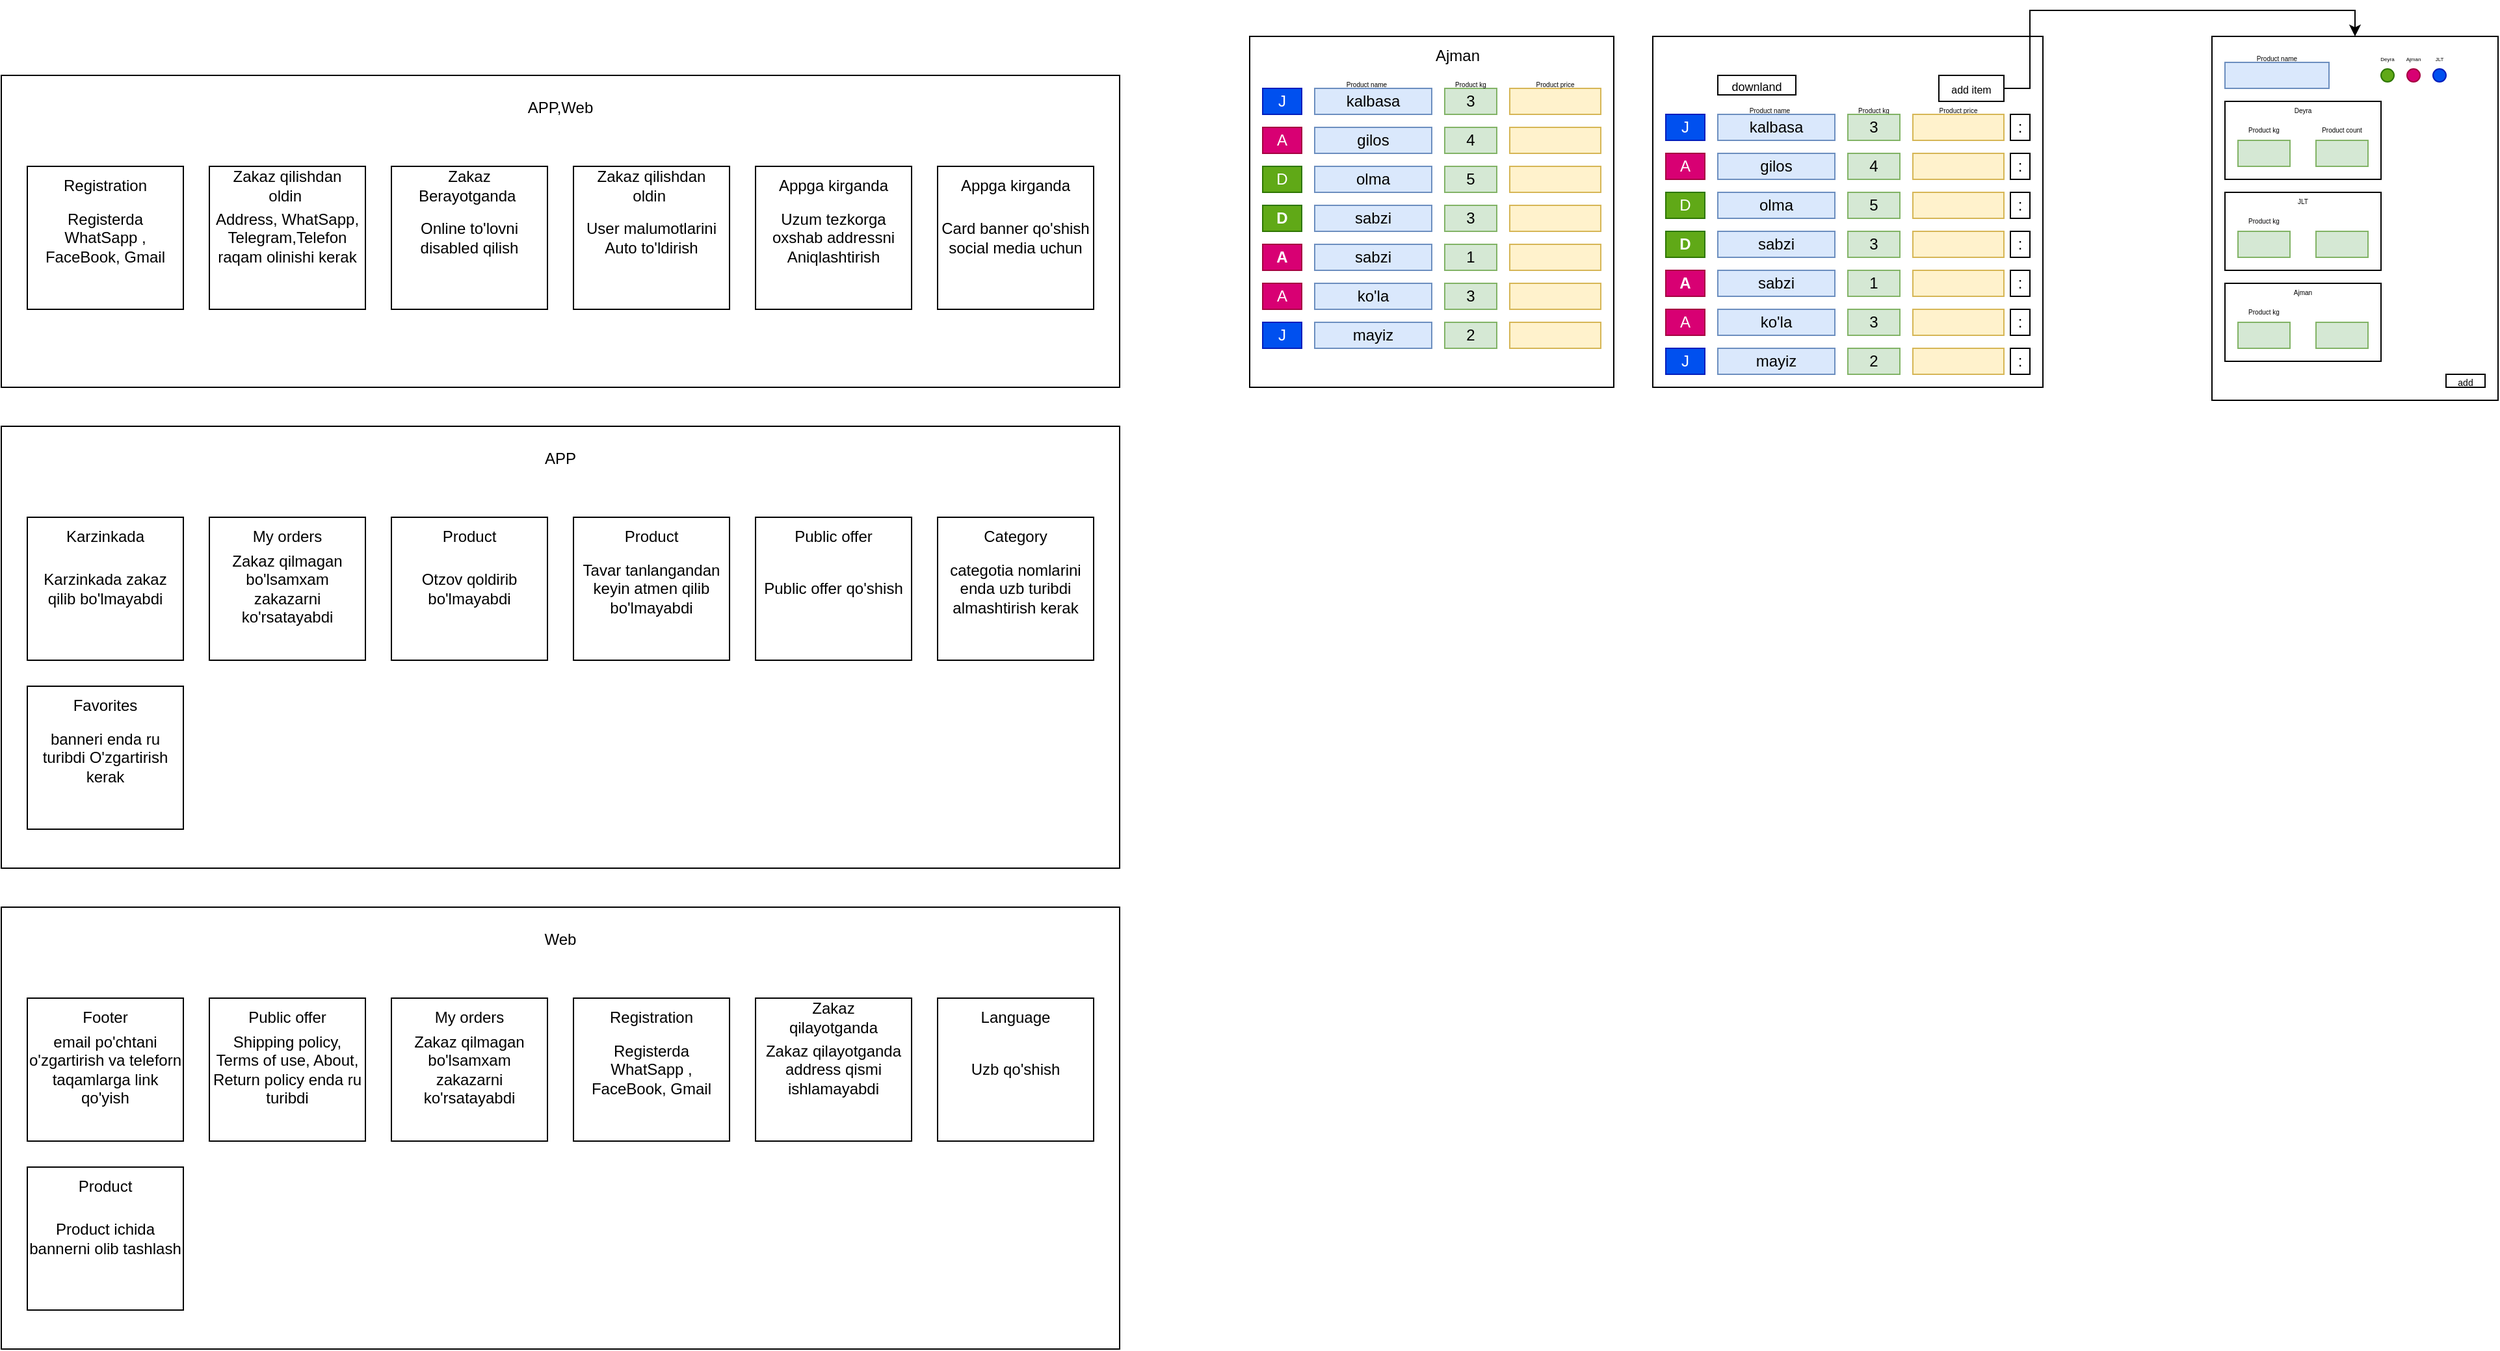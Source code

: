 <mxfile version="26.0.2">
  <diagram name="Page-1" id="q3jjGNPkTlvUBoBiNHRm">
    <mxGraphModel dx="989" dy="1580" grid="1" gridSize="10" guides="1" tooltips="1" connect="1" arrows="1" fold="1" page="1" pageScale="1" pageWidth="850" pageHeight="1100" math="0" shadow="0">
      <root>
        <mxCell id="0" />
        <mxCell id="1" parent="0" />
        <mxCell id="bvQdWVOo1JS8h1f4SdfU-1" value="" style="rounded=0;whiteSpace=wrap;html=1;" parent="1" vertex="1">
          <mxGeometry x="40" y="40" width="860" height="240" as="geometry" />
        </mxCell>
        <mxCell id="bvQdWVOo1JS8h1f4SdfU-2" value="APP,Web" style="text;html=1;align=center;verticalAlign=middle;whiteSpace=wrap;rounded=0;strokeWidth=1;" parent="1" vertex="1">
          <mxGeometry x="440" y="50" width="60" height="30" as="geometry" />
        </mxCell>
        <mxCell id="bvQdWVOo1JS8h1f4SdfU-4" value="Registerda WhatSapp&amp;nbsp;, FaceBook, Gmail" style="rounded=0;whiteSpace=wrap;html=1;" parent="1" vertex="1">
          <mxGeometry x="60" y="110" width="120" height="110" as="geometry" />
        </mxCell>
        <mxCell id="bvQdWVOo1JS8h1f4SdfU-5" value="Registration" style="text;html=1;align=center;verticalAlign=middle;whiteSpace=wrap;rounded=0;" parent="1" vertex="1">
          <mxGeometry x="80" y="110" width="80" height="30" as="geometry" />
        </mxCell>
        <mxCell id="bvQdWVOo1JS8h1f4SdfU-6" value="Address, WhatSapp, Telegram,Telefon raqam olinishi kerak" style="rounded=0;whiteSpace=wrap;html=1;" parent="1" vertex="1">
          <mxGeometry x="200" y="110" width="120" height="110" as="geometry" />
        </mxCell>
        <mxCell id="bvQdWVOo1JS8h1f4SdfU-7" value="Zakaz qilishdan oldin&amp;nbsp;" style="text;html=1;align=center;verticalAlign=middle;whiteSpace=wrap;rounded=0;" parent="1" vertex="1">
          <mxGeometry x="215" y="110" width="90" height="30" as="geometry" />
        </mxCell>
        <mxCell id="bvQdWVOo1JS8h1f4SdfU-8" value="Online to&#39;lovni disabled qilish" style="rounded=0;whiteSpace=wrap;html=1;" parent="1" vertex="1">
          <mxGeometry x="340" y="110" width="120" height="110" as="geometry" />
        </mxCell>
        <mxCell id="bvQdWVOo1JS8h1f4SdfU-9" value="Zakaz Berayotganda&amp;nbsp;" style="text;html=1;align=center;verticalAlign=middle;whiteSpace=wrap;rounded=0;" parent="1" vertex="1">
          <mxGeometry x="360" y="110" width="80" height="30" as="geometry" />
        </mxCell>
        <mxCell id="bvQdWVOo1JS8h1f4SdfU-10" value="User malumotlarini Auto to&#39;ldirish" style="rounded=0;whiteSpace=wrap;html=1;" parent="1" vertex="1">
          <mxGeometry x="480" y="110" width="120" height="110" as="geometry" />
        </mxCell>
        <mxCell id="bvQdWVOo1JS8h1f4SdfU-11" value="Zakaz qilishdan oldin&amp;nbsp;" style="text;html=1;align=center;verticalAlign=middle;whiteSpace=wrap;rounded=0;" parent="1" vertex="1">
          <mxGeometry x="495" y="110" width="90" height="30" as="geometry" />
        </mxCell>
        <mxCell id="bvQdWVOo1JS8h1f4SdfU-12" value="Uzum tezkorga oxshab addressni Aniqlashtirish" style="rounded=0;whiteSpace=wrap;html=1;" parent="1" vertex="1">
          <mxGeometry x="620" y="110" width="120" height="110" as="geometry" />
        </mxCell>
        <mxCell id="bvQdWVOo1JS8h1f4SdfU-13" value="Appga kirganda" style="text;html=1;align=center;verticalAlign=middle;whiteSpace=wrap;rounded=0;" parent="1" vertex="1">
          <mxGeometry x="635" y="110" width="90" height="30" as="geometry" />
        </mxCell>
        <mxCell id="bvQdWVOo1JS8h1f4SdfU-14" value="Card banner qo&#39;shish social media uchun" style="rounded=0;whiteSpace=wrap;html=1;" parent="1" vertex="1">
          <mxGeometry x="760" y="110" width="120" height="110" as="geometry" />
        </mxCell>
        <mxCell id="bvQdWVOo1JS8h1f4SdfU-15" value="Appga kirganda" style="text;html=1;align=center;verticalAlign=middle;whiteSpace=wrap;rounded=0;" parent="1" vertex="1">
          <mxGeometry x="775" y="110" width="90" height="30" as="geometry" />
        </mxCell>
        <mxCell id="bvQdWVOo1JS8h1f4SdfU-17" value="" style="rounded=0;whiteSpace=wrap;html=1;" parent="1" vertex="1">
          <mxGeometry x="40" y="310" width="860" height="340" as="geometry" />
        </mxCell>
        <mxCell id="bvQdWVOo1JS8h1f4SdfU-18" value="APP" style="text;html=1;align=center;verticalAlign=middle;whiteSpace=wrap;rounded=0;strokeWidth=1;" parent="1" vertex="1">
          <mxGeometry x="440" y="320" width="60" height="30" as="geometry" />
        </mxCell>
        <mxCell id="bvQdWVOo1JS8h1f4SdfU-19" value="Karzinkada zakaz qilib bo&#39;lmayabdi" style="rounded=0;whiteSpace=wrap;html=1;" parent="1" vertex="1">
          <mxGeometry x="60" y="380" width="120" height="110" as="geometry" />
        </mxCell>
        <mxCell id="bvQdWVOo1JS8h1f4SdfU-20" value="Karzinkada" style="text;html=1;align=center;verticalAlign=middle;whiteSpace=wrap;rounded=0;" parent="1" vertex="1">
          <mxGeometry x="80" y="380" width="80" height="30" as="geometry" />
        </mxCell>
        <mxCell id="bvQdWVOo1JS8h1f4SdfU-21" value="Zakaz qilmagan bo&#39;lsamxam zakazarni ko&#39;rsatayabdi" style="rounded=0;whiteSpace=wrap;html=1;" parent="1" vertex="1">
          <mxGeometry x="200" y="380" width="120" height="110" as="geometry" />
        </mxCell>
        <mxCell id="bvQdWVOo1JS8h1f4SdfU-22" value="My orders" style="text;html=1;align=center;verticalAlign=middle;whiteSpace=wrap;rounded=0;" parent="1" vertex="1">
          <mxGeometry x="215" y="380" width="90" height="30" as="geometry" />
        </mxCell>
        <mxCell id="bvQdWVOo1JS8h1f4SdfU-23" value="Otzov qoldirib bo&#39;lmayabdi" style="rounded=0;whiteSpace=wrap;html=1;" parent="1" vertex="1">
          <mxGeometry x="340" y="380" width="120" height="110" as="geometry" />
        </mxCell>
        <mxCell id="bvQdWVOo1JS8h1f4SdfU-24" value="Product" style="text;html=1;align=center;verticalAlign=middle;whiteSpace=wrap;rounded=0;" parent="1" vertex="1">
          <mxGeometry x="360" y="380" width="80" height="30" as="geometry" />
        </mxCell>
        <mxCell id="bvQdWVOo1JS8h1f4SdfU-25" value="Tavar tanlangandan keyin atmen qilib bo&#39;lmayabdi" style="rounded=0;whiteSpace=wrap;html=1;" parent="1" vertex="1">
          <mxGeometry x="480" y="380" width="120" height="110" as="geometry" />
        </mxCell>
        <mxCell id="bvQdWVOo1JS8h1f4SdfU-26" value="Product" style="text;html=1;align=center;verticalAlign=middle;whiteSpace=wrap;rounded=0;" parent="1" vertex="1">
          <mxGeometry x="495" y="380" width="90" height="30" as="geometry" />
        </mxCell>
        <mxCell id="bvQdWVOo1JS8h1f4SdfU-27" value="Public offer qo&#39;shish" style="rounded=0;whiteSpace=wrap;html=1;" parent="1" vertex="1">
          <mxGeometry x="620" y="380" width="120" height="110" as="geometry" />
        </mxCell>
        <mxCell id="bvQdWVOo1JS8h1f4SdfU-28" value="Public offer" style="text;html=1;align=center;verticalAlign=middle;whiteSpace=wrap;rounded=0;" parent="1" vertex="1">
          <mxGeometry x="635" y="380" width="90" height="30" as="geometry" />
        </mxCell>
        <mxCell id="bvQdWVOo1JS8h1f4SdfU-29" value="categotia nomlarini enda uzb turibdi almashtirish kerak" style="rounded=0;whiteSpace=wrap;html=1;" parent="1" vertex="1">
          <mxGeometry x="760" y="380" width="120" height="110" as="geometry" />
        </mxCell>
        <mxCell id="bvQdWVOo1JS8h1f4SdfU-30" value="Category" style="text;html=1;align=center;verticalAlign=middle;whiteSpace=wrap;rounded=0;" parent="1" vertex="1">
          <mxGeometry x="775" y="380" width="90" height="30" as="geometry" />
        </mxCell>
        <mxCell id="bvQdWVOo1JS8h1f4SdfU-31" value="banneri enda ru turibdi O&#39;zgartirish kerak" style="rounded=0;whiteSpace=wrap;html=1;" parent="1" vertex="1">
          <mxGeometry x="60" y="510" width="120" height="110" as="geometry" />
        </mxCell>
        <mxCell id="bvQdWVOo1JS8h1f4SdfU-32" value="Favorites" style="text;html=1;align=center;verticalAlign=middle;whiteSpace=wrap;rounded=0;" parent="1" vertex="1">
          <mxGeometry x="80" y="510" width="80" height="30" as="geometry" />
        </mxCell>
        <mxCell id="bvQdWVOo1JS8h1f4SdfU-33" value="" style="rounded=0;whiteSpace=wrap;html=1;" parent="1" vertex="1">
          <mxGeometry x="40" y="680" width="860" height="340" as="geometry" />
        </mxCell>
        <mxCell id="bvQdWVOo1JS8h1f4SdfU-34" value="Web" style="text;html=1;align=center;verticalAlign=middle;whiteSpace=wrap;rounded=0;strokeWidth=1;" parent="1" vertex="1">
          <mxGeometry x="440" y="690" width="60" height="30" as="geometry" />
        </mxCell>
        <mxCell id="bvQdWVOo1JS8h1f4SdfU-35" value="email po&#39;chtani o&#39;zgartirish va teleforn taqamlarga link qo&#39;yish" style="rounded=0;whiteSpace=wrap;html=1;" parent="1" vertex="1">
          <mxGeometry x="60" y="750" width="120" height="110" as="geometry" />
        </mxCell>
        <mxCell id="bvQdWVOo1JS8h1f4SdfU-36" value="Footer" style="text;html=1;align=center;verticalAlign=middle;whiteSpace=wrap;rounded=0;" parent="1" vertex="1">
          <mxGeometry x="80" y="750" width="80" height="30" as="geometry" />
        </mxCell>
        <mxCell id="bvQdWVOo1JS8h1f4SdfU-37" value="Shipping policy, Terms of use, About, Return policy enda ru turibdi" style="rounded=0;whiteSpace=wrap;html=1;" parent="1" vertex="1">
          <mxGeometry x="200" y="750" width="120" height="110" as="geometry" />
        </mxCell>
        <mxCell id="bvQdWVOo1JS8h1f4SdfU-38" value="Public offer" style="text;html=1;align=center;verticalAlign=middle;whiteSpace=wrap;rounded=0;" parent="1" vertex="1">
          <mxGeometry x="215" y="750" width="90" height="30" as="geometry" />
        </mxCell>
        <mxCell id="bvQdWVOo1JS8h1f4SdfU-41" value="Registerda WhatSapp&amp;nbsp;, FaceBook, Gmail" style="rounded=0;whiteSpace=wrap;html=1;" parent="1" vertex="1">
          <mxGeometry x="480" y="750" width="120" height="110" as="geometry" />
        </mxCell>
        <mxCell id="bvQdWVOo1JS8h1f4SdfU-42" value="&amp;nbsp;" style="text;html=1;align=center;verticalAlign=middle;whiteSpace=wrap;rounded=0;" parent="1" vertex="1">
          <mxGeometry x="495" y="750" width="90" height="30" as="geometry" />
        </mxCell>
        <mxCell id="bvQdWVOo1JS8h1f4SdfU-43" value="Zakaz qilayotganda address qismi ishlamayabdi" style="rounded=0;whiteSpace=wrap;html=1;" parent="1" vertex="1">
          <mxGeometry x="620" y="750" width="120" height="110" as="geometry" />
        </mxCell>
        <mxCell id="bvQdWVOo1JS8h1f4SdfU-44" value="Zakaz qilayotganda" style="text;html=1;align=center;verticalAlign=middle;whiteSpace=wrap;rounded=0;" parent="1" vertex="1">
          <mxGeometry x="635" y="750" width="90" height="30" as="geometry" />
        </mxCell>
        <mxCell id="bvQdWVOo1JS8h1f4SdfU-51" value="Zakaz qilmagan bo&#39;lsamxam zakazarni ko&#39;rsatayabdi" style="rounded=0;whiteSpace=wrap;html=1;" parent="1" vertex="1">
          <mxGeometry x="340" y="750" width="120" height="110" as="geometry" />
        </mxCell>
        <mxCell id="bvQdWVOo1JS8h1f4SdfU-52" value="My orders" style="text;html=1;align=center;verticalAlign=middle;whiteSpace=wrap;rounded=0;" parent="1" vertex="1">
          <mxGeometry x="355" y="750" width="90" height="30" as="geometry" />
        </mxCell>
        <mxCell id="bvQdWVOo1JS8h1f4SdfU-54" value="Registration" style="text;html=1;align=center;verticalAlign=middle;whiteSpace=wrap;rounded=0;" parent="1" vertex="1">
          <mxGeometry x="500" y="750" width="80" height="30" as="geometry" />
        </mxCell>
        <mxCell id="bvQdWVOo1JS8h1f4SdfU-55" value="Uzb qo&#39;shish" style="rounded=0;whiteSpace=wrap;html=1;" parent="1" vertex="1">
          <mxGeometry x="760" y="750" width="120" height="110" as="geometry" />
        </mxCell>
        <mxCell id="bvQdWVOo1JS8h1f4SdfU-56" value="Language" style="text;html=1;align=center;verticalAlign=middle;whiteSpace=wrap;rounded=0;" parent="1" vertex="1">
          <mxGeometry x="775" y="750" width="90" height="30" as="geometry" />
        </mxCell>
        <mxCell id="bvQdWVOo1JS8h1f4SdfU-57" value="Product ichida bannerni olib tashlash" style="rounded=0;whiteSpace=wrap;html=1;" parent="1" vertex="1">
          <mxGeometry x="60" y="880" width="120" height="110" as="geometry" />
        </mxCell>
        <mxCell id="bvQdWVOo1JS8h1f4SdfU-62" value="Product" style="text;html=1;align=center;verticalAlign=middle;whiteSpace=wrap;rounded=0;" parent="1" vertex="1">
          <mxGeometry x="75" y="880" width="90" height="30" as="geometry" />
        </mxCell>
        <mxCell id="I3NTgdO8qWtn90wtyNb9-1" value="" style="rounded=0;whiteSpace=wrap;html=1;" vertex="1" parent="1">
          <mxGeometry x="1000" y="10" width="280" height="270" as="geometry" />
        </mxCell>
        <mxCell id="I3NTgdO8qWtn90wtyNb9-2" value="3" style="rounded=0;whiteSpace=wrap;html=1;fillColor=#d5e8d4;strokeColor=#82b366;" vertex="1" parent="1">
          <mxGeometry x="1150" y="50" width="40" height="20" as="geometry" />
        </mxCell>
        <mxCell id="I3NTgdO8qWtn90wtyNb9-3" value="kalbasa" style="rounded=0;whiteSpace=wrap;html=1;fillColor=#dae8fc;strokeColor=#6c8ebf;" vertex="1" parent="1">
          <mxGeometry x="1050" y="50" width="90" height="20" as="geometry" />
        </mxCell>
        <mxCell id="I3NTgdO8qWtn90wtyNb9-4" value="gilos" style="rounded=0;whiteSpace=wrap;html=1;fillColor=#dae8fc;strokeColor=#6c8ebf;" vertex="1" parent="1">
          <mxGeometry x="1050" y="80" width="90" height="20" as="geometry" />
        </mxCell>
        <mxCell id="I3NTgdO8qWtn90wtyNb9-5" value="olma" style="rounded=0;whiteSpace=wrap;html=1;fillColor=#dae8fc;strokeColor=#6c8ebf;" vertex="1" parent="1">
          <mxGeometry x="1050" y="110" width="90" height="20" as="geometry" />
        </mxCell>
        <mxCell id="I3NTgdO8qWtn90wtyNb9-6" value="sabzi" style="rounded=0;whiteSpace=wrap;html=1;fillColor=#dae8fc;strokeColor=#6c8ebf;" vertex="1" parent="1">
          <mxGeometry x="1050" y="140" width="90" height="20" as="geometry" />
        </mxCell>
        <mxCell id="I3NTgdO8qWtn90wtyNb9-7" value="sabzi" style="rounded=0;whiteSpace=wrap;html=1;fillColor=#dae8fc;strokeColor=#6c8ebf;" vertex="1" parent="1">
          <mxGeometry x="1050" y="170" width="90" height="20" as="geometry" />
        </mxCell>
        <mxCell id="I3NTgdO8qWtn90wtyNb9-8" value="ko&#39;la" style="rounded=0;whiteSpace=wrap;html=1;fillColor=#dae8fc;strokeColor=#6c8ebf;" vertex="1" parent="1">
          <mxGeometry x="1050" y="200" width="90" height="20" as="geometry" />
        </mxCell>
        <mxCell id="I3NTgdO8qWtn90wtyNb9-9" value="mayiz" style="rounded=0;whiteSpace=wrap;html=1;fillColor=#dae8fc;strokeColor=#6c8ebf;" vertex="1" parent="1">
          <mxGeometry x="1050" y="230" width="90" height="20" as="geometry" />
        </mxCell>
        <mxCell id="I3NTgdO8qWtn90wtyNb9-10" value="4" style="rounded=0;whiteSpace=wrap;html=1;fillColor=#d5e8d4;strokeColor=#82b366;" vertex="1" parent="1">
          <mxGeometry x="1150" y="80" width="40" height="20" as="geometry" />
        </mxCell>
        <mxCell id="I3NTgdO8qWtn90wtyNb9-11" value="3" style="rounded=0;whiteSpace=wrap;html=1;fillColor=#d5e8d4;strokeColor=#82b366;" vertex="1" parent="1">
          <mxGeometry x="1150" y="200" width="40" height="20" as="geometry" />
        </mxCell>
        <mxCell id="I3NTgdO8qWtn90wtyNb9-12" value="5" style="rounded=0;whiteSpace=wrap;html=1;fillColor=#d5e8d4;strokeColor=#82b366;" vertex="1" parent="1">
          <mxGeometry x="1150" y="110" width="40" height="20" as="geometry" />
        </mxCell>
        <mxCell id="I3NTgdO8qWtn90wtyNb9-13" value="3" style="rounded=0;whiteSpace=wrap;html=1;fillColor=#d5e8d4;strokeColor=#82b366;" vertex="1" parent="1">
          <mxGeometry x="1150" y="140" width="40" height="20" as="geometry" />
        </mxCell>
        <mxCell id="I3NTgdO8qWtn90wtyNb9-14" value="1" style="rounded=0;whiteSpace=wrap;html=1;fillColor=#d5e8d4;strokeColor=#82b366;" vertex="1" parent="1">
          <mxGeometry x="1150" y="170" width="40" height="20" as="geometry" />
        </mxCell>
        <mxCell id="I3NTgdO8qWtn90wtyNb9-15" value="2" style="rounded=0;whiteSpace=wrap;html=1;fillColor=#d5e8d4;strokeColor=#82b366;" vertex="1" parent="1">
          <mxGeometry x="1150" y="230" width="40" height="20" as="geometry" />
        </mxCell>
        <mxCell id="I3NTgdO8qWtn90wtyNb9-16" value="Ajman" style="text;html=1;align=center;verticalAlign=middle;whiteSpace=wrap;rounded=0;" vertex="1" parent="1">
          <mxGeometry x="1130" y="10" width="60" height="30" as="geometry" />
        </mxCell>
        <mxCell id="I3NTgdO8qWtn90wtyNb9-17" value="" style="rounded=0;whiteSpace=wrap;html=1;fillColor=#fff2cc;strokeColor=#d6b656;" vertex="1" parent="1">
          <mxGeometry x="1200" y="50" width="70" height="20" as="geometry" />
        </mxCell>
        <mxCell id="I3NTgdO8qWtn90wtyNb9-18" value="" style="rounded=0;whiteSpace=wrap;html=1;fillColor=#fff2cc;strokeColor=#d6b656;" vertex="1" parent="1">
          <mxGeometry x="1200" y="80" width="70" height="20" as="geometry" />
        </mxCell>
        <mxCell id="I3NTgdO8qWtn90wtyNb9-19" value="" style="rounded=0;whiteSpace=wrap;html=1;fillColor=#fff2cc;strokeColor=#d6b656;" vertex="1" parent="1">
          <mxGeometry x="1200" y="110" width="70" height="20" as="geometry" />
        </mxCell>
        <mxCell id="I3NTgdO8qWtn90wtyNb9-20" value="" style="rounded=0;whiteSpace=wrap;html=1;fillColor=#fff2cc;strokeColor=#d6b656;" vertex="1" parent="1">
          <mxGeometry x="1200" y="140" width="70" height="20" as="geometry" />
        </mxCell>
        <mxCell id="I3NTgdO8qWtn90wtyNb9-21" value="" style="rounded=0;whiteSpace=wrap;html=1;fillColor=#fff2cc;strokeColor=#d6b656;" vertex="1" parent="1">
          <mxGeometry x="1200" y="170" width="70" height="20" as="geometry" />
        </mxCell>
        <mxCell id="I3NTgdO8qWtn90wtyNb9-22" value="" style="rounded=0;whiteSpace=wrap;html=1;fillColor=#fff2cc;strokeColor=#d6b656;" vertex="1" parent="1">
          <mxGeometry x="1200" y="200" width="70" height="20" as="geometry" />
        </mxCell>
        <mxCell id="I3NTgdO8qWtn90wtyNb9-23" value="" style="rounded=0;whiteSpace=wrap;html=1;fillColor=#fff2cc;strokeColor=#d6b656;" vertex="1" parent="1">
          <mxGeometry x="1200" y="230" width="70" height="20" as="geometry" />
        </mxCell>
        <mxCell id="I3NTgdO8qWtn90wtyNb9-24" value="&lt;font style=&quot;font-size: 5px;&quot;&gt;Product name&lt;/font&gt;" style="text;html=1;align=center;verticalAlign=middle;whiteSpace=wrap;rounded=0;" vertex="1" parent="1">
          <mxGeometry x="1050" y="40" width="80" height="10" as="geometry" />
        </mxCell>
        <mxCell id="I3NTgdO8qWtn90wtyNb9-25" value="&lt;font style=&quot;font-size: 5px;&quot;&gt;Product kg&lt;/font&gt;" style="text;html=1;align=center;verticalAlign=middle;whiteSpace=wrap;rounded=0;" vertex="1" parent="1">
          <mxGeometry x="1130" y="40" width="80" height="10" as="geometry" />
        </mxCell>
        <mxCell id="I3NTgdO8qWtn90wtyNb9-26" value="&lt;font style=&quot;font-size: 5px;&quot;&gt;Product price&lt;/font&gt;" style="text;html=1;align=center;verticalAlign=middle;whiteSpace=wrap;rounded=0;" vertex="1" parent="1">
          <mxGeometry x="1195" y="40" width="80" height="10" as="geometry" />
        </mxCell>
        <mxCell id="I3NTgdO8qWtn90wtyNb9-27" value="" style="rounded=0;whiteSpace=wrap;html=1;" vertex="1" parent="1">
          <mxGeometry x="1310" y="10" width="300" height="270" as="geometry" />
        </mxCell>
        <mxCell id="I3NTgdO8qWtn90wtyNb9-50" value="&lt;font style=&quot;font-size: 5px;&quot;&gt;Product name&lt;/font&gt;" style="text;html=1;align=center;verticalAlign=middle;whiteSpace=wrap;rounded=0;" vertex="1" parent="1">
          <mxGeometry x="1360" y="60" width="80" height="10" as="geometry" />
        </mxCell>
        <mxCell id="I3NTgdO8qWtn90wtyNb9-51" value="&lt;font style=&quot;font-size: 5px;&quot;&gt;Product kg&lt;/font&gt;" style="text;html=1;align=center;verticalAlign=middle;whiteSpace=wrap;rounded=0;" vertex="1" parent="1">
          <mxGeometry x="1440" y="60" width="80" height="10" as="geometry" />
        </mxCell>
        <mxCell id="I3NTgdO8qWtn90wtyNb9-52" value="&lt;font style=&quot;font-size: 5px;&quot;&gt;Product price&lt;/font&gt;" style="text;html=1;align=center;verticalAlign=middle;whiteSpace=wrap;rounded=0;" vertex="1" parent="1">
          <mxGeometry x="1505" y="60" width="80" height="10" as="geometry" />
        </mxCell>
        <mxCell id="I3NTgdO8qWtn90wtyNb9-62" style="edgeStyle=orthogonalEdgeStyle;rounded=0;orthogonalLoop=1;jettySize=auto;html=1;entryX=0.5;entryY=0;entryDx=0;entryDy=0;" edge="1" parent="1" source="I3NTgdO8qWtn90wtyNb9-53" target="I3NTgdO8qWtn90wtyNb9-54">
          <mxGeometry relative="1" as="geometry">
            <Array as="points">
              <mxPoint x="1600" y="50" />
              <mxPoint x="1600" y="-10" />
              <mxPoint x="1850" y="-10" />
            </Array>
          </mxGeometry>
        </mxCell>
        <mxCell id="I3NTgdO8qWtn90wtyNb9-53" value="&lt;font style=&quot;font-size: 8px;&quot;&gt;add item&lt;/font&gt;" style="rounded=0;whiteSpace=wrap;html=1;" vertex="1" parent="1">
          <mxGeometry x="1530" y="40" width="50" height="20" as="geometry" />
        </mxCell>
        <mxCell id="I3NTgdO8qWtn90wtyNb9-54" value="" style="rounded=0;whiteSpace=wrap;html=1;" vertex="1" parent="1">
          <mxGeometry x="1740" y="10" width="220" height="280" as="geometry" />
        </mxCell>
        <mxCell id="I3NTgdO8qWtn90wtyNb9-55" value="" style="rounded=0;whiteSpace=wrap;html=1;fillColor=#dae8fc;strokeColor=#6c8ebf;" vertex="1" parent="1">
          <mxGeometry x="1750" y="30" width="80" height="20" as="geometry" />
        </mxCell>
        <mxCell id="I3NTgdO8qWtn90wtyNb9-59" value="&lt;font style=&quot;font-size: 5px;&quot;&gt;Product name&lt;/font&gt;" style="text;html=1;align=center;verticalAlign=middle;whiteSpace=wrap;rounded=0;" vertex="1" parent="1">
          <mxGeometry x="1750" y="20" width="80" height="10" as="geometry" />
        </mxCell>
        <mxCell id="I3NTgdO8qWtn90wtyNb9-60" value="&lt;font style=&quot;font-size: 7px;&quot;&gt;add&lt;/font&gt;" style="rounded=0;whiteSpace=wrap;html=1;" vertex="1" parent="1">
          <mxGeometry x="1920" y="270" width="30" height="10" as="geometry" />
        </mxCell>
        <mxCell id="I3NTgdO8qWtn90wtyNb9-61" value="&lt;font style=&quot;font-size: 9px;&quot;&gt;downland&lt;/font&gt;" style="rounded=0;whiteSpace=wrap;html=1;" vertex="1" parent="1">
          <mxGeometry x="1360" y="40" width="60" height="15" as="geometry" />
        </mxCell>
        <mxCell id="I3NTgdO8qWtn90wtyNb9-107" value="J" style="rounded=0;whiteSpace=wrap;html=1;fillColor=#0050ef;fontColor=#ffffff;strokeColor=#001DBC;" vertex="1" parent="1">
          <mxGeometry x="1010" y="50" width="30" height="20" as="geometry" />
        </mxCell>
        <mxCell id="I3NTgdO8qWtn90wtyNb9-108" value="A" style="rounded=0;whiteSpace=wrap;html=1;fillColor=#d80073;fontColor=#ffffff;strokeColor=#A50040;" vertex="1" parent="1">
          <mxGeometry x="1010" y="80" width="30" height="20" as="geometry" />
        </mxCell>
        <mxCell id="I3NTgdO8qWtn90wtyNb9-109" value="A" style="rounded=0;whiteSpace=wrap;html=1;fontStyle=1;fillColor=#d80073;fontColor=#ffffff;strokeColor=#A50040;" vertex="1" parent="1">
          <mxGeometry x="1010" y="170" width="30" height="20" as="geometry" />
        </mxCell>
        <mxCell id="I3NTgdO8qWtn90wtyNb9-110" value="D" style="rounded=0;whiteSpace=wrap;html=1;fillColor=#60a917;fontColor=#ffffff;strokeColor=#2D7600;" vertex="1" parent="1">
          <mxGeometry x="1010" y="110" width="30" height="20" as="geometry" />
        </mxCell>
        <mxCell id="I3NTgdO8qWtn90wtyNb9-111" value="D" style="rounded=0;whiteSpace=wrap;html=1;fontStyle=1;fillColor=#60a917;fontColor=#ffffff;strokeColor=#2D7600;" vertex="1" parent="1">
          <mxGeometry x="1010" y="140" width="30" height="20" as="geometry" />
        </mxCell>
        <mxCell id="I3NTgdO8qWtn90wtyNb9-112" value="J" style="rounded=0;whiteSpace=wrap;html=1;fillColor=#0050ef;fontColor=#ffffff;strokeColor=#001DBC;" vertex="1" parent="1">
          <mxGeometry x="1010" y="230" width="30" height="20" as="geometry" />
        </mxCell>
        <mxCell id="I3NTgdO8qWtn90wtyNb9-113" value="A" style="rounded=0;whiteSpace=wrap;html=1;fillColor=#d80073;fontColor=#ffffff;strokeColor=#A50040;" vertex="1" parent="1">
          <mxGeometry x="1010" y="200" width="30" height="20" as="geometry" />
        </mxCell>
        <mxCell id="I3NTgdO8qWtn90wtyNb9-117" value="" style="rounded=0;whiteSpace=wrap;html=1;" vertex="1" parent="1">
          <mxGeometry x="1750" y="60" width="120" height="60" as="geometry" />
        </mxCell>
        <mxCell id="I3NTgdO8qWtn90wtyNb9-58" value="&lt;font style=&quot;font-size: 5px;&quot;&gt;Product kg&lt;/font&gt;" style="text;html=1;align=center;verticalAlign=middle;whiteSpace=wrap;rounded=0;" vertex="1" parent="1">
          <mxGeometry x="1740" y="75" width="80" height="10" as="geometry" />
        </mxCell>
        <mxCell id="I3NTgdO8qWtn90wtyNb9-116" value="&lt;font style=&quot;font-size: 5px;&quot;&gt;Product count&lt;/font&gt;" style="text;html=1;align=center;verticalAlign=middle;whiteSpace=wrap;rounded=0;" vertex="1" parent="1">
          <mxGeometry x="1800" y="75" width="80" height="10" as="geometry" />
        </mxCell>
        <mxCell id="I3NTgdO8qWtn90wtyNb9-56" value="" style="rounded=0;whiteSpace=wrap;html=1;fillColor=#d5e8d4;strokeColor=#82b366;" vertex="1" parent="1">
          <mxGeometry x="1760" y="90" width="40" height="20" as="geometry" />
        </mxCell>
        <mxCell id="I3NTgdO8qWtn90wtyNb9-114" value="" style="rounded=0;whiteSpace=wrap;html=1;fillColor=#d5e8d4;strokeColor=#82b366;" vertex="1" parent="1">
          <mxGeometry x="1820" y="90" width="40" height="20" as="geometry" />
        </mxCell>
        <mxCell id="I3NTgdO8qWtn90wtyNb9-118" value="&lt;span style=&quot;font-size: 5px;&quot;&gt;Deyra&lt;/span&gt;" style="text;html=1;align=center;verticalAlign=middle;whiteSpace=wrap;rounded=0;" vertex="1" parent="1">
          <mxGeometry x="1770" y="60" width="80" height="10" as="geometry" />
        </mxCell>
        <mxCell id="I3NTgdO8qWtn90wtyNb9-119" value="" style="rounded=0;whiteSpace=wrap;html=1;" vertex="1" parent="1">
          <mxGeometry x="1750" y="130" width="120" height="60" as="geometry" />
        </mxCell>
        <mxCell id="I3NTgdO8qWtn90wtyNb9-120" value="&lt;font style=&quot;font-size: 5px;&quot;&gt;Product kg&lt;/font&gt;" style="text;html=1;align=center;verticalAlign=middle;whiteSpace=wrap;rounded=0;" vertex="1" parent="1">
          <mxGeometry x="1740" y="145" width="80" height="10" as="geometry" />
        </mxCell>
        <mxCell id="I3NTgdO8qWtn90wtyNb9-121" value="" style="rounded=0;whiteSpace=wrap;html=1;fillColor=#d5e8d4;strokeColor=#82b366;" vertex="1" parent="1">
          <mxGeometry x="1760" y="160" width="40" height="20" as="geometry" />
        </mxCell>
        <mxCell id="I3NTgdO8qWtn90wtyNb9-122" value="" style="rounded=0;whiteSpace=wrap;html=1;fillColor=#d5e8d4;strokeColor=#82b366;" vertex="1" parent="1">
          <mxGeometry x="1820" y="160" width="40" height="20" as="geometry" />
        </mxCell>
        <mxCell id="I3NTgdO8qWtn90wtyNb9-123" value="&lt;span style=&quot;font-size: 5px;&quot;&gt;JLT&lt;/span&gt;" style="text;html=1;align=center;verticalAlign=middle;whiteSpace=wrap;rounded=0;" vertex="1" parent="1">
          <mxGeometry x="1770" y="130" width="80" height="10" as="geometry" />
        </mxCell>
        <mxCell id="I3NTgdO8qWtn90wtyNb9-124" value="" style="rounded=0;whiteSpace=wrap;html=1;" vertex="1" parent="1">
          <mxGeometry x="1750" y="200" width="120" height="60" as="geometry" />
        </mxCell>
        <mxCell id="I3NTgdO8qWtn90wtyNb9-125" value="&lt;font style=&quot;font-size: 5px;&quot;&gt;Product kg&lt;/font&gt;" style="text;html=1;align=center;verticalAlign=middle;whiteSpace=wrap;rounded=0;" vertex="1" parent="1">
          <mxGeometry x="1740" y="215" width="80" height="10" as="geometry" />
        </mxCell>
        <mxCell id="I3NTgdO8qWtn90wtyNb9-126" value="" style="rounded=0;whiteSpace=wrap;html=1;fillColor=#d5e8d4;strokeColor=#82b366;" vertex="1" parent="1">
          <mxGeometry x="1760" y="230" width="40" height="20" as="geometry" />
        </mxCell>
        <mxCell id="I3NTgdO8qWtn90wtyNb9-127" value="" style="rounded=0;whiteSpace=wrap;html=1;fillColor=#d5e8d4;strokeColor=#82b366;" vertex="1" parent="1">
          <mxGeometry x="1820" y="230" width="40" height="20" as="geometry" />
        </mxCell>
        <mxCell id="I3NTgdO8qWtn90wtyNb9-128" value="&lt;span style=&quot;font-size: 5px;&quot;&gt;Ajman&lt;/span&gt;" style="text;html=1;align=center;verticalAlign=middle;whiteSpace=wrap;rounded=0;" vertex="1" parent="1">
          <mxGeometry x="1770" y="200" width="80" height="10" as="geometry" />
        </mxCell>
        <mxCell id="I3NTgdO8qWtn90wtyNb9-129" value="" style="ellipse;whiteSpace=wrap;html=1;aspect=fixed;fillColor=#60a917;fontColor=#ffffff;strokeColor=#2D7600;" vertex="1" parent="1">
          <mxGeometry x="1870" y="35" width="10" height="10" as="geometry" />
        </mxCell>
        <mxCell id="I3NTgdO8qWtn90wtyNb9-130" value="" style="ellipse;whiteSpace=wrap;html=1;aspect=fixed;fillColor=#d80073;fontColor=#ffffff;strokeColor=#A50040;" vertex="1" parent="1">
          <mxGeometry x="1890" y="35" width="10" height="10" as="geometry" />
        </mxCell>
        <mxCell id="I3NTgdO8qWtn90wtyNb9-131" value="" style="ellipse;whiteSpace=wrap;html=1;aspect=fixed;fillColor=#0050ef;fontColor=#ffffff;strokeColor=#001DBC;" vertex="1" parent="1">
          <mxGeometry x="1910" y="35" width="10" height="10" as="geometry" />
        </mxCell>
        <mxCell id="I3NTgdO8qWtn90wtyNb9-132" value="&lt;span style=&quot;font-size: 4px;&quot;&gt;Deyra&lt;/span&gt;" style="text;html=1;align=center;verticalAlign=middle;whiteSpace=wrap;rounded=0;" vertex="1" parent="1">
          <mxGeometry x="1845" y="10" width="60" height="30" as="geometry" />
        </mxCell>
        <mxCell id="I3NTgdO8qWtn90wtyNb9-133" value="&lt;span style=&quot;font-size: 4px;&quot;&gt;Ajman&lt;/span&gt;" style="text;html=1;align=center;verticalAlign=middle;whiteSpace=wrap;rounded=0;" vertex="1" parent="1">
          <mxGeometry x="1865" y="10" width="60" height="30" as="geometry" />
        </mxCell>
        <mxCell id="I3NTgdO8qWtn90wtyNb9-134" value="&lt;span style=&quot;font-size: 4px;&quot;&gt;JLT&lt;/span&gt;" style="text;html=1;align=center;verticalAlign=middle;whiteSpace=wrap;rounded=0;" vertex="1" parent="1">
          <mxGeometry x="1885" y="10" width="60" height="30" as="geometry" />
        </mxCell>
        <mxCell id="I3NTgdO8qWtn90wtyNb9-173" value="3" style="rounded=0;whiteSpace=wrap;html=1;fillColor=#d5e8d4;strokeColor=#82b366;" vertex="1" parent="1">
          <mxGeometry x="1460" y="70" width="40" height="20" as="geometry" />
        </mxCell>
        <mxCell id="I3NTgdO8qWtn90wtyNb9-174" value="kalbasa" style="rounded=0;whiteSpace=wrap;html=1;fillColor=#dae8fc;strokeColor=#6c8ebf;" vertex="1" parent="1">
          <mxGeometry x="1360" y="70" width="90" height="20" as="geometry" />
        </mxCell>
        <mxCell id="I3NTgdO8qWtn90wtyNb9-175" value="gilos" style="rounded=0;whiteSpace=wrap;html=1;fillColor=#dae8fc;strokeColor=#6c8ebf;" vertex="1" parent="1">
          <mxGeometry x="1360" y="100" width="90" height="20" as="geometry" />
        </mxCell>
        <mxCell id="I3NTgdO8qWtn90wtyNb9-176" value="olma" style="rounded=0;whiteSpace=wrap;html=1;fillColor=#dae8fc;strokeColor=#6c8ebf;" vertex="1" parent="1">
          <mxGeometry x="1360" y="130" width="90" height="20" as="geometry" />
        </mxCell>
        <mxCell id="I3NTgdO8qWtn90wtyNb9-177" value="sabzi" style="rounded=0;whiteSpace=wrap;html=1;fillColor=#dae8fc;strokeColor=#6c8ebf;" vertex="1" parent="1">
          <mxGeometry x="1360" y="160" width="90" height="20" as="geometry" />
        </mxCell>
        <mxCell id="I3NTgdO8qWtn90wtyNb9-178" value="sabzi" style="rounded=0;whiteSpace=wrap;html=1;fillColor=#dae8fc;strokeColor=#6c8ebf;" vertex="1" parent="1">
          <mxGeometry x="1360" y="190" width="90" height="20" as="geometry" />
        </mxCell>
        <mxCell id="I3NTgdO8qWtn90wtyNb9-179" value="ko&#39;la" style="rounded=0;whiteSpace=wrap;html=1;fillColor=#dae8fc;strokeColor=#6c8ebf;" vertex="1" parent="1">
          <mxGeometry x="1360" y="220" width="90" height="20" as="geometry" />
        </mxCell>
        <mxCell id="I3NTgdO8qWtn90wtyNb9-180" value="mayiz" style="rounded=0;whiteSpace=wrap;html=1;fillColor=#dae8fc;strokeColor=#6c8ebf;" vertex="1" parent="1">
          <mxGeometry x="1360" y="250" width="90" height="20" as="geometry" />
        </mxCell>
        <mxCell id="I3NTgdO8qWtn90wtyNb9-181" value="4" style="rounded=0;whiteSpace=wrap;html=1;fillColor=#d5e8d4;strokeColor=#82b366;" vertex="1" parent="1">
          <mxGeometry x="1460" y="100" width="40" height="20" as="geometry" />
        </mxCell>
        <mxCell id="I3NTgdO8qWtn90wtyNb9-182" value="3" style="rounded=0;whiteSpace=wrap;html=1;fillColor=#d5e8d4;strokeColor=#82b366;" vertex="1" parent="1">
          <mxGeometry x="1460" y="220" width="40" height="20" as="geometry" />
        </mxCell>
        <mxCell id="I3NTgdO8qWtn90wtyNb9-183" value="5" style="rounded=0;whiteSpace=wrap;html=1;fillColor=#d5e8d4;strokeColor=#82b366;" vertex="1" parent="1">
          <mxGeometry x="1460" y="130" width="40" height="20" as="geometry" />
        </mxCell>
        <mxCell id="I3NTgdO8qWtn90wtyNb9-184" value="3" style="rounded=0;whiteSpace=wrap;html=1;fillColor=#d5e8d4;strokeColor=#82b366;" vertex="1" parent="1">
          <mxGeometry x="1460" y="160" width="40" height="20" as="geometry" />
        </mxCell>
        <mxCell id="I3NTgdO8qWtn90wtyNb9-185" value="1" style="rounded=0;whiteSpace=wrap;html=1;fillColor=#d5e8d4;strokeColor=#82b366;" vertex="1" parent="1">
          <mxGeometry x="1460" y="190" width="40" height="20" as="geometry" />
        </mxCell>
        <mxCell id="I3NTgdO8qWtn90wtyNb9-186" value="2" style="rounded=0;whiteSpace=wrap;html=1;fillColor=#d5e8d4;strokeColor=#82b366;" vertex="1" parent="1">
          <mxGeometry x="1460" y="250" width="40" height="20" as="geometry" />
        </mxCell>
        <mxCell id="I3NTgdO8qWtn90wtyNb9-187" value="" style="rounded=0;whiteSpace=wrap;html=1;fillColor=#fff2cc;strokeColor=#d6b656;" vertex="1" parent="1">
          <mxGeometry x="1510" y="70" width="70" height="20" as="geometry" />
        </mxCell>
        <mxCell id="I3NTgdO8qWtn90wtyNb9-188" value="" style="rounded=0;whiteSpace=wrap;html=1;fillColor=#fff2cc;strokeColor=#d6b656;" vertex="1" parent="1">
          <mxGeometry x="1510" y="100" width="70" height="20" as="geometry" />
        </mxCell>
        <mxCell id="I3NTgdO8qWtn90wtyNb9-189" value="" style="rounded=0;whiteSpace=wrap;html=1;fillColor=#fff2cc;strokeColor=#d6b656;" vertex="1" parent="1">
          <mxGeometry x="1510" y="130" width="70" height="20" as="geometry" />
        </mxCell>
        <mxCell id="I3NTgdO8qWtn90wtyNb9-190" value="" style="rounded=0;whiteSpace=wrap;html=1;fillColor=#fff2cc;strokeColor=#d6b656;" vertex="1" parent="1">
          <mxGeometry x="1510" y="160" width="70" height="20" as="geometry" />
        </mxCell>
        <mxCell id="I3NTgdO8qWtn90wtyNb9-191" value="" style="rounded=0;whiteSpace=wrap;html=1;fillColor=#fff2cc;strokeColor=#d6b656;" vertex="1" parent="1">
          <mxGeometry x="1510" y="190" width="70" height="20" as="geometry" />
        </mxCell>
        <mxCell id="I3NTgdO8qWtn90wtyNb9-192" value="" style="rounded=0;whiteSpace=wrap;html=1;fillColor=#fff2cc;strokeColor=#d6b656;" vertex="1" parent="1">
          <mxGeometry x="1510" y="220" width="70" height="20" as="geometry" />
        </mxCell>
        <mxCell id="I3NTgdO8qWtn90wtyNb9-193" value="" style="rounded=0;whiteSpace=wrap;html=1;fillColor=#fff2cc;strokeColor=#d6b656;" vertex="1" parent="1">
          <mxGeometry x="1510" y="250" width="70" height="20" as="geometry" />
        </mxCell>
        <mxCell id="I3NTgdO8qWtn90wtyNb9-197" value="J" style="rounded=0;whiteSpace=wrap;html=1;fillColor=#0050ef;fontColor=#ffffff;strokeColor=#001DBC;" vertex="1" parent="1">
          <mxGeometry x="1320" y="70" width="30" height="20" as="geometry" />
        </mxCell>
        <mxCell id="I3NTgdO8qWtn90wtyNb9-198" value="A" style="rounded=0;whiteSpace=wrap;html=1;fillColor=#d80073;fontColor=#ffffff;strokeColor=#A50040;" vertex="1" parent="1">
          <mxGeometry x="1320" y="100" width="30" height="20" as="geometry" />
        </mxCell>
        <mxCell id="I3NTgdO8qWtn90wtyNb9-199" value="A" style="rounded=0;whiteSpace=wrap;html=1;fontStyle=1;fillColor=#d80073;fontColor=#ffffff;strokeColor=#A50040;" vertex="1" parent="1">
          <mxGeometry x="1320" y="190" width="30" height="20" as="geometry" />
        </mxCell>
        <mxCell id="I3NTgdO8qWtn90wtyNb9-200" value="D" style="rounded=0;whiteSpace=wrap;html=1;fillColor=#60a917;fontColor=#ffffff;strokeColor=#2D7600;" vertex="1" parent="1">
          <mxGeometry x="1320" y="130" width="30" height="20" as="geometry" />
        </mxCell>
        <mxCell id="I3NTgdO8qWtn90wtyNb9-201" value="D" style="rounded=0;whiteSpace=wrap;html=1;fontStyle=1;fillColor=#60a917;fontColor=#ffffff;strokeColor=#2D7600;" vertex="1" parent="1">
          <mxGeometry x="1320" y="160" width="30" height="20" as="geometry" />
        </mxCell>
        <mxCell id="I3NTgdO8qWtn90wtyNb9-202" value="J" style="rounded=0;whiteSpace=wrap;html=1;fillColor=#0050ef;fontColor=#ffffff;strokeColor=#001DBC;" vertex="1" parent="1">
          <mxGeometry x="1320" y="250" width="30" height="20" as="geometry" />
        </mxCell>
        <mxCell id="I3NTgdO8qWtn90wtyNb9-203" value="A" style="rounded=0;whiteSpace=wrap;html=1;fillColor=#d80073;fontColor=#ffffff;strokeColor=#A50040;" vertex="1" parent="1">
          <mxGeometry x="1320" y="220" width="30" height="20" as="geometry" />
        </mxCell>
        <mxCell id="I3NTgdO8qWtn90wtyNb9-205" value=":" style="rounded=0;whiteSpace=wrap;html=1;" vertex="1" parent="1">
          <mxGeometry x="1585" y="70" width="15" height="20" as="geometry" />
        </mxCell>
        <mxCell id="I3NTgdO8qWtn90wtyNb9-206" value=":" style="rounded=0;whiteSpace=wrap;html=1;" vertex="1" parent="1">
          <mxGeometry x="1585" y="100" width="15" height="20" as="geometry" />
        </mxCell>
        <mxCell id="I3NTgdO8qWtn90wtyNb9-207" value=":" style="rounded=0;whiteSpace=wrap;html=1;" vertex="1" parent="1">
          <mxGeometry x="1585" y="130" width="15" height="20" as="geometry" />
        </mxCell>
        <mxCell id="I3NTgdO8qWtn90wtyNb9-208" value=":" style="rounded=0;whiteSpace=wrap;html=1;" vertex="1" parent="1">
          <mxGeometry x="1585" y="160" width="15" height="20" as="geometry" />
        </mxCell>
        <mxCell id="I3NTgdO8qWtn90wtyNb9-209" value=":" style="rounded=0;whiteSpace=wrap;html=1;" vertex="1" parent="1">
          <mxGeometry x="1585" y="190" width="15" height="20" as="geometry" />
        </mxCell>
        <mxCell id="I3NTgdO8qWtn90wtyNb9-210" value=":" style="rounded=0;whiteSpace=wrap;html=1;" vertex="1" parent="1">
          <mxGeometry x="1585" y="220" width="15" height="20" as="geometry" />
        </mxCell>
        <mxCell id="I3NTgdO8qWtn90wtyNb9-211" value=":" style="rounded=0;whiteSpace=wrap;html=1;" vertex="1" parent="1">
          <mxGeometry x="1585" y="250" width="15" height="20" as="geometry" />
        </mxCell>
      </root>
    </mxGraphModel>
  </diagram>
</mxfile>
